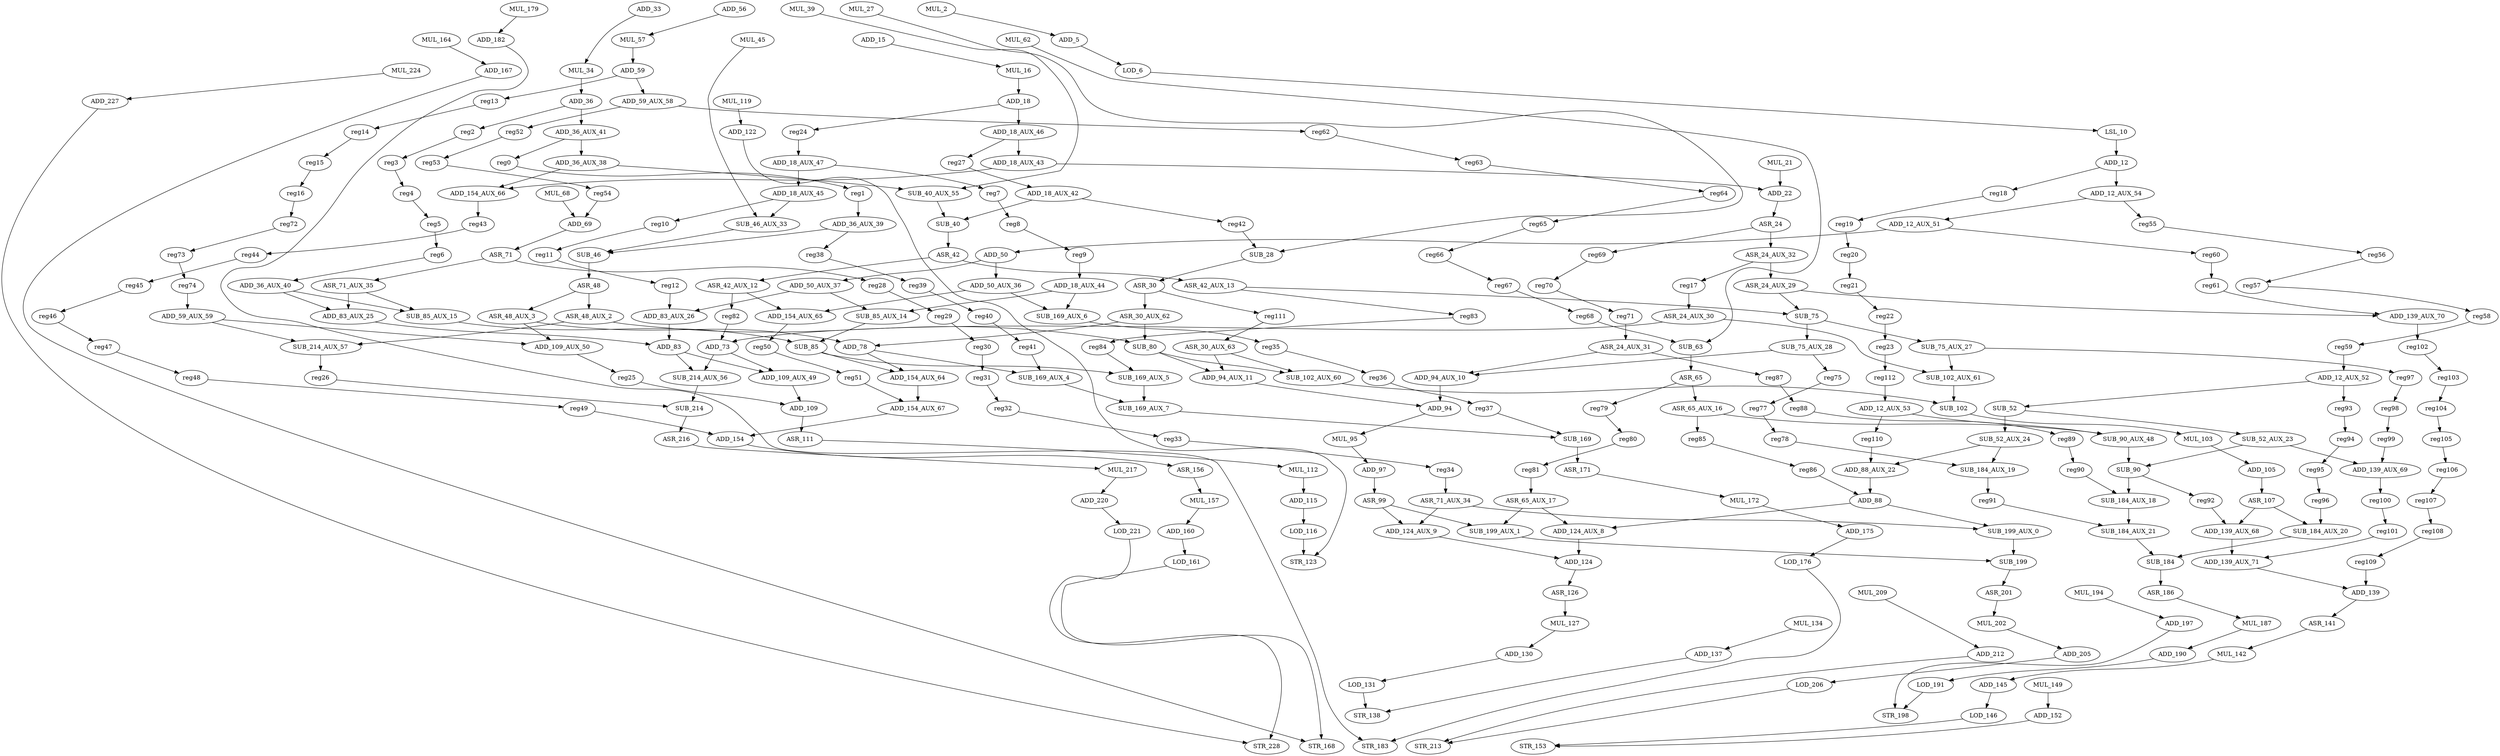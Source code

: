 digraph G {
    ADD_167;
    STR_168;
    SUB_169_AUX_7;
    SUB_169;
    ADD_36_AUX_40;
    SUB_85_AUX_15;
    ADD_83_AUX_25;
    SUB_40;
    ASR_42;
    LOD_116;
    STR_123;
    SUB_85;
    ADD_154_AUX_64;
    SUB_169_AUX_5;
    MUL_157;
    ADD_160;
    ASR_216;
    MUL_217;
    SUB_52;
    SUB_52_AUX_24;
    SUB_52_AUX_23;
    ADD_97;
    ASR_99;
    ASR_42_AUX_13;
    ASR_42_AUX_12;
    SUB_75_AUX_28;
    ADD_94_AUX_10;
    reg75;
    ADD_154_AUX_65;
    reg50;
    ADD_139_AUX_71;
    ADD_139;
    SUB_85_AUX_14;
    ASR_65_AUX_17;
    ADD_124_AUX_8;
    SUB_199_AUX_1;
    ADD_137;
    STR_138;
    SUB_184_AUX_20;
    SUB_184;
    ADD_105;
    ASR_107;
    LOD_221;
    STR_228;
    LOD_191;
    STR_198;
    ADD_220;
    ADD_190;
    ADD_78;
    SUB_169_AUX_4;
    ADD_22;
    ASR_24;
    MUL_2;
    ADD_5;
    LOD_206;
    STR_213;
    ADD_15;
    MUL_16;
    ADD_197;
    ASR_48;
    ASR_48_AUX_3;
    ASR_48_AUX_2;
    ADD_88;
    SUB_199_AUX_0;
    ADD_18_AUX_43;
    ADD_154_AUX_66;
    MUL_187;
    SUB_46_AUX_33;
    SUB_46;
    ADD_154_AUX_67;
    SUB_214_AUX_57;
    SUB_80;
    SUB_214_AUX_56;
    SUB_214;
    MUL_179;
    ADD_182;
    MUL_119;
    ADD_122;
    ADD_83;
    ADD_109_AUX_49;
    ADD_18_AUX_45;
    reg10;
    MUL_21;
    ADD_50_AUX_37;
    ADD_83_AUX_26;
    ASR_171;
    ADD_12_AUX_52;
    reg93;
    SUB_102;
    MUL_103;
    ASR_65_AUX_16;
    SUB_90_AUX_48;
    reg85;
    SUB_90;
    SUB_184_AUX_18;
    reg92;
    ADD_50_AUX_36;
    SUB_169_AUX_6;
    MUL_95;
    ADD_73;
    ADD_130;
    LOD_131;
    ASR_156;
    ADD_94_AUX_11;
    ADD_94;
    MUL_62;
    SUB_63;
    ASR_30_AUX_63;
    SUB_102_AUX_60;
    ADD_124_AUX_9;
    ADD_227;
    ADD_36_AUX_39;
    reg38;
    ADD_36_AUX_38;
    SUB_40_AUX_55;
    SUB_199;
    MUL_194;
    MUL_172;
    ADD_175;
    ADD_18;
    ASR_71;
    ASR_71_AUX_35;
    reg28;
    LOD_176;
    ADD_109_AUX_50;
    ADD_59_AUX_59;
    LOD_146;
    STR_153;
    ADD_109;
    SUB_75;
    SUB_75_AUX_27;
    ADD_59;
    reg13;
    ADD_59_AUX_58;
    MUL_164;
    ADD_36;
    reg2;
    ADD_36_AUX_41;
    ADD_18_AUX_42;
    reg42;
    MUL_149;
    ADD_152;
    ADD_145;
    SUB_28;
    ASR_30;
    ADD_56;
    MUL_57;
    ASR_24_AUX_32;
    reg69;
    LOD_161;
    ASR_186;
    ASR_111;
    MUL_112;
    SUB_184_AUX_21;
    ADD_12_AUX_53;
    reg110;
    ADD_154;
    ADD_124;
    ASR_126;
    STR_183;
    ASR_24_AUX_30;
    SUB_102_AUX_61;
    ADD_18_AUX_47;
    reg7;
    ADD_12_AUX_51;
    ADD_50;
    reg60;
    MUL_127;
    ADD_139_AUX_68;
    reg35;
    ASR_30_AUX_62;
    reg111;
    ASR_65;
    ADD_139_AUX_69;
    LOD_6;
    LSL_10;
    ADD_12;
    ADD_12_AUX_54;
    reg18;
    ASR_71_AUX_34;
    reg25;
    reg83;
    reg24;
    ADD_18_AUX_46;
    ADD_88_AUX_22;
    SUB_184_AUX_19;
    MUL_68;
    ADD_69;
    reg17;
    ASR_24_AUX_29;
    reg79;
    MUL_134;
    ADD_115;
    ASR_24_AUX_31;
    reg87;
    ADD_205;
    MUL_39;
    reg100;
    ASR_141;
    MUL_27;
    MUL_34;
    ADD_139_AUX_70;
    reg102;
    ASR_201;
    reg97;
    MUL_202;
    reg27;
    MUL_209;
    ADD_212;
    ADD_33;
    reg52;
    reg62;
    reg43;
    MUL_142;
    ADD_18_AUX_44;
    reg0;
    MUL_224;
    reg55;
    MUL_45;
    reg26;
    reg91;
    reg82;
    reg14;
    reg15;
    reg16;
    reg72;
    reg73;
    reg74;
    reg51;
    reg3;
    reg4;
    reg5;
    reg6;
    reg36;
    reg37;
    reg98;
    reg99;
    reg39;
    reg40;
    reg41;
    reg53;
    reg54;
    reg70;
    reg71;
    reg29;
    reg30;
    reg31;
    reg32;
    reg33;
    reg34;
    reg56;
    reg57;
    reg58;
    reg59;
    reg88;
    reg89;
    reg90;
    reg8;
    reg9;
    reg77;
    reg78;
    reg19;
    reg20;
    reg21;
    reg22;
    reg23;
    reg112;
    reg101;
    reg61;
    reg94;
    reg95;
    reg96;
    reg11;
    reg12;
    reg86;
    reg84;
    reg44;
    reg45;
    reg46;
    reg47;
    reg48;
    reg49;
    reg103;
    reg104;
    reg105;
    reg106;
    reg107;
    reg108;
    reg109;
    reg1;
    reg63;
    reg64;
    reg65;
    reg66;
    reg67;
    reg68;
    reg80;
    reg81;
    ADD_167 -> STR_168 [weight=0];
    SUB_169_AUX_7 -> SUB_169 [weight=0];
    SUB_169 -> ASR_171 [weight=1];
    ADD_36_AUX_40 -> SUB_85_AUX_15 [weight=0];
    ADD_36_AUX_40 -> ADD_83_AUX_25 [weight=0];
    SUB_85_AUX_15 -> SUB_85 [weight=16];
    ADD_83_AUX_25 -> ADD_83 [weight=0];
    SUB_40 -> ASR_42 [weight=5];
    ASR_42 -> ASR_42_AUX_13 [weight=15];
    ASR_42 -> ASR_42_AUX_12 [weight=7];
    LOD_116 -> STR_123 [weight=2];
    SUB_85 -> ADD_154_AUX_64 [weight=0];
    SUB_85 -> SUB_169_AUX_5 [weight=0];
    ADD_154_AUX_64 -> ADD_154_AUX_67 [weight=24];
    SUB_169_AUX_5 -> SUB_169_AUX_7 [weight=4];
    MUL_157 -> ADD_160 [weight=0];
    ADD_160 -> LOD_161 [weight=0];
    ASR_216 -> MUL_217 [weight=0];
    MUL_217 -> ADD_220 [weight=0];
    SUB_52 -> SUB_52_AUX_24 [weight=5];
    SUB_52 -> SUB_52_AUX_23 [weight=0];
    SUB_52_AUX_24 -> ADD_88_AUX_22 [weight=0];
    SUB_52_AUX_24 -> SUB_184_AUX_19 [weight=0];
    SUB_52_AUX_23 -> SUB_90 [weight=4];
    SUB_52_AUX_23 -> ADD_139_AUX_69 [weight=0];
    ADD_97 -> ASR_99 [weight=17];
    ASR_99 -> ADD_124_AUX_9 [weight=0];
    ASR_99 -> SUB_199_AUX_1 [weight=0];
    ASR_42_AUX_13 -> SUB_75 [weight=0];
    ASR_42_AUX_13 -> reg83 [weight=0];
    ASR_42_AUX_12 -> ADD_154_AUX_65 [weight=0];
    ASR_42_AUX_12 -> reg82 [weight=0];
    SUB_75_AUX_28 -> ADD_94_AUX_10 [weight=0];
    SUB_75_AUX_28 -> reg75 [weight=0];
    ADD_94_AUX_10 -> ADD_94 [weight=20];
    reg75 -> reg77 [weight=0];
    ADD_154_AUX_65 -> reg50 [weight=16];
    reg50 -> reg51 [weight=0];
    ADD_139_AUX_71 -> ADD_139 [weight=0];
    ADD_139 -> ASR_141 [weight=0];
    SUB_85_AUX_14 -> SUB_85 [weight=6];
    ASR_65_AUX_17 -> ADD_124_AUX_8 [weight=0];
    ASR_65_AUX_17 -> SUB_199_AUX_1 [weight=0];
    ADD_124_AUX_8 -> ADD_124 [weight=7];
    SUB_199_AUX_1 -> SUB_199 [weight=0];
    ADD_137 -> STR_138 [weight=0];
    SUB_184_AUX_20 -> SUB_184 [weight=2];
    SUB_184 -> ASR_186 [weight=2];
    ADD_105 -> ASR_107 [weight=13];
    ASR_107 -> ADD_139_AUX_68 [weight=0];
    ASR_107 -> SUB_184_AUX_20 [weight=0];
    LOD_221 -> STR_228 [weight=0];
    LOD_191 -> STR_198 [weight=0];
    ADD_220 -> LOD_221 [weight=0];
    ADD_190 -> LOD_191 [weight=0];
    ADD_78 -> SUB_169_AUX_4 [weight=0];
    ADD_78 -> ADD_154_AUX_64 [weight=0];
    SUB_169_AUX_4 -> SUB_169_AUX_7 [weight=2];
    ADD_22 -> ASR_24 [weight=0];
    ASR_24 -> ASR_24_AUX_32 [weight=1];
    ASR_24 -> reg69 [weight=0];
    MUL_2 -> ADD_5 [weight=0];
    ADD_5 -> LOD_6 [weight=0];
    LOD_206 -> STR_213 [weight=0];
    ADD_15 -> MUL_16 [weight=0];
    MUL_16 -> ADD_18 [weight=4];
    ADD_197 -> STR_198 [weight=0];
    ASR_48 -> ASR_48_AUX_3 [weight=1];
    ASR_48 -> ASR_48_AUX_2 [weight=1];
    ASR_48_AUX_3 -> ADD_109_AUX_50 [weight=0];
    ASR_48_AUX_3 -> ADD_78 [weight=10];
    ASR_48_AUX_2 -> SUB_214_AUX_57 [weight=0];
    ASR_48_AUX_2 -> SUB_80 [weight=0];
    ADD_88 -> ADD_124_AUX_8 [weight=0];
    ADD_88 -> SUB_199_AUX_0 [weight=0];
    SUB_199_AUX_0 -> SUB_199 [weight=4];
    ADD_18_AUX_43 -> ADD_154_AUX_66 [weight=0];
    ADD_18_AUX_43 -> ADD_22 [weight=0];
    ADD_154_AUX_66 -> reg43 [weight=4];
    MUL_187 -> ADD_190 [weight=0];
    SUB_46_AUX_33 -> SUB_46 [weight=0];
    SUB_46 -> ASR_48 [weight=7];
    ADD_154_AUX_67 -> ADD_154 [weight=0];
    SUB_214_AUX_57 -> reg26 [weight=4];
    SUB_80 -> SUB_102_AUX_60 [weight=0];
    SUB_80 -> ADD_94_AUX_11 [weight=0];
    SUB_214_AUX_56 -> SUB_214 [weight=0];
    SUB_214 -> ASR_216 [weight=0];
    MUL_179 -> ADD_182 [weight=0];
    ADD_182 -> STR_183 [weight=0];
    MUL_119 -> ADD_122 [weight=0];
    ADD_122 -> STR_123 [weight=0];
    ADD_83 -> SUB_214_AUX_56 [weight=0];
    ADD_83 -> ADD_109_AUX_49 [weight=0];
    ADD_109_AUX_49 -> ADD_109 [weight=0];
    ADD_18_AUX_45 -> SUB_46_AUX_33 [weight=0];
    ADD_18_AUX_45 -> reg10 [weight=0];
    reg10 -> reg11 [weight=0];
    MUL_21 -> ADD_22 [weight=5];
    ADD_50_AUX_37 -> ADD_83_AUX_26 [weight=0];
    ADD_50_AUX_37 -> SUB_85_AUX_14 [weight=0];
    ADD_83_AUX_26 -> ADD_83 [weight=10];
    ASR_171 -> MUL_172 [weight=0];
    ADD_12_AUX_52 -> SUB_52 [weight=0];
    ADD_12_AUX_52 -> reg93 [weight=1];
    reg93 -> reg94 [weight=0];
    SUB_102 -> MUL_103 [weight=0];
    MUL_103 -> ADD_105 [weight=0];
    ASR_65_AUX_16 -> SUB_90_AUX_48 [weight=0];
    ASR_65_AUX_16 -> reg85 [weight=7];
    SUB_90_AUX_48 -> SUB_90 [weight=5];
    reg85 -> reg86 [weight=0];
    SUB_90 -> SUB_184_AUX_18 [weight=1];
    SUB_90 -> reg92 [weight=0];
    SUB_184_AUX_18 -> SUB_184_AUX_21 [weight=9];
    reg92 -> ADD_139_AUX_68 [weight=0];
    ADD_50_AUX_36 -> SUB_169_AUX_6 [weight=0];
    ADD_50_AUX_36 -> ADD_154_AUX_65 [weight=0];
    SUB_169_AUX_6 -> reg35 [weight=5];
    MUL_95 -> ADD_97 [weight=0];
    ADD_73 -> ADD_109_AUX_49 [weight=6];
    ADD_73 -> SUB_214_AUX_56 [weight=8];
    ADD_130 -> LOD_131 [weight=0];
    LOD_131 -> STR_138 [weight=0];
    ASR_156 -> MUL_157 [weight=0];
    ADD_94_AUX_11 -> ADD_94 [weight=0];
    ADD_94 -> MUL_95 [weight=0];
    MUL_62 -> SUB_63 [weight=0];
    SUB_63 -> ASR_65 [weight=14];
    ASR_30_AUX_63 -> SUB_102_AUX_60 [weight=0];
    ASR_30_AUX_63 -> ADD_94_AUX_11 [weight=2];
    SUB_102_AUX_60 -> SUB_102 [weight=0];
    ADD_124_AUX_9 -> ADD_124 [weight=5];
    ADD_227 -> STR_228 [weight=0];
    ADD_36_AUX_39 -> reg38 [weight=0];
    ADD_36_AUX_39 -> SUB_46 [weight=0];
    reg38 -> reg39 [weight=0];
    ADD_36_AUX_38 -> SUB_40_AUX_55 [weight=0];
    ADD_36_AUX_38 -> ADD_154_AUX_66 [weight=0];
    SUB_40_AUX_55 -> SUB_40 [weight=0];
    SUB_199 -> ASR_201 [weight=0];
    MUL_194 -> ADD_197 [weight=0];
    MUL_172 -> ADD_175 [weight=0];
    ADD_175 -> LOD_176 [weight=0];
    ADD_18 -> reg24 [weight=1];
    ADD_18 -> ADD_18_AUX_46 [weight=3];
    ASR_71 -> ASR_71_AUX_35 [weight=0];
    ASR_71 -> reg28 [weight=1];
    ASR_71_AUX_35 -> ADD_83_AUX_25 [weight=2];
    ASR_71_AUX_35 -> SUB_85_AUX_15 [weight=0];
    reg28 -> reg29 [weight=0];
    LOD_176 -> STR_183 [weight=0];
    ADD_109_AUX_50 -> reg25 [weight=0];
    ADD_59_AUX_59 -> ADD_109_AUX_50 [weight=0];
    ADD_59_AUX_59 -> SUB_214_AUX_57 [weight=0];
    LOD_146 -> STR_153 [weight=0];
    ADD_109 -> ASR_111 [weight=0];
    SUB_75 -> SUB_75_AUX_28 [weight=4];
    SUB_75 -> SUB_75_AUX_27 [weight=3];
    SUB_75_AUX_27 -> reg97 [weight=0];
    SUB_75_AUX_27 -> SUB_102_AUX_61 [weight=0];
    ADD_59 -> reg13 [weight=0];
    ADD_59 -> ADD_59_AUX_58 [weight=0];
    reg13 -> reg14 [weight=0];
    ADD_59_AUX_58 -> reg52 [weight=0];
    ADD_59_AUX_58 -> reg62 [weight=0];
    MUL_164 -> ADD_167 [weight=0];
    ADD_36 -> reg2 [weight=0];
    ADD_36 -> ADD_36_AUX_41 [weight=1];
    reg2 -> reg3 [weight=0];
    ADD_36_AUX_41 -> ADD_36_AUX_38 [weight=3];
    ADD_36_AUX_41 -> reg0 [weight=0];
    ADD_18_AUX_42 -> reg42 [weight=0];
    ADD_18_AUX_42 -> SUB_40 [weight=0];
    reg42 -> SUB_28 [weight=0];
    MUL_149 -> ADD_152 [weight=1];
    ADD_152 -> STR_153 [weight=0];
    ADD_145 -> LOD_146 [weight=0];
    SUB_28 -> ASR_30 [weight=0];
    ASR_30 -> ASR_30_AUX_62 [weight=8];
    ASR_30 -> reg111 [weight=0];
    ADD_56 -> MUL_57 [weight=0];
    MUL_57 -> ADD_59 [weight=2];
    ASR_24_AUX_32 -> reg17 [weight=0];
    ASR_24_AUX_32 -> ASR_24_AUX_29 [weight=5];
    reg69 -> reg70 [weight=0];
    LOD_161 -> STR_168 [weight=0];
    ASR_186 -> MUL_187 [weight=0];
    ASR_111 -> MUL_112 [weight=0];
    MUL_112 -> ADD_115 [weight=2];
    SUB_184_AUX_21 -> SUB_184 [weight=0];
    ADD_12_AUX_53 -> SUB_90_AUX_48 [weight=0];
    ADD_12_AUX_53 -> reg110 [weight=0];
    reg110 -> ADD_88_AUX_22 [weight=0];
    ADD_154 -> ASR_156 [weight=0];
    ADD_124 -> ASR_126 [weight=0];
    ASR_126 -> MUL_127 [weight=4];
    ASR_24_AUX_30 -> SUB_102_AUX_61 [weight=0];
    ASR_24_AUX_30 -> ADD_73 [weight=0];
    SUB_102_AUX_61 -> SUB_102 [weight=9];
    ADD_18_AUX_47 -> ADD_18_AUX_45 [weight=14];
    ADD_18_AUX_47 -> reg7 [weight=0];
    reg7 -> reg8 [weight=0];
    ADD_12_AUX_51 -> ADD_50 [weight=0];
    ADD_12_AUX_51 -> reg60 [weight=0];
    ADD_50 -> ADD_50_AUX_37 [weight=8];
    ADD_50 -> ADD_50_AUX_36 [weight=4];
    reg60 -> reg61 [weight=2];
    MUL_127 -> ADD_130 [weight=0];
    ADD_139_AUX_68 -> ADD_139_AUX_71 [weight=5];
    reg35 -> reg36 [weight=0];
    ASR_30_AUX_62 -> ADD_78 [weight=2];
    ASR_30_AUX_62 -> SUB_80 [weight=8];
    reg111 -> ASR_30_AUX_63 [weight=0];
    ASR_65 -> ASR_65_AUX_16 [weight=0];
    ASR_65 -> reg79 [weight=0];
    ADD_139_AUX_69 -> reg100 [weight=11];
    LOD_6 -> LSL_10 [weight=0];
    LSL_10 -> ADD_12 [weight=2];
    ADD_12 -> ADD_12_AUX_54 [weight=2];
    ADD_12 -> reg18 [weight=0];
    ADD_12_AUX_54 -> reg55 [weight=0];
    ADD_12_AUX_54 -> ADD_12_AUX_51 [weight=0];
    reg18 -> reg19 [weight=0];
    ASR_71_AUX_34 -> ADD_124_AUX_9 [weight=0];
    ASR_71_AUX_34 -> SUB_199_AUX_0 [weight=0];
    reg25 -> ADD_109 [weight=0];
    reg83 -> reg84 [weight=0];
    reg24 -> ADD_18_AUX_47 [weight=3];
    ADD_18_AUX_46 -> ADD_18_AUX_43 [weight=5];
    ADD_18_AUX_46 -> reg27 [weight=2];
    ADD_88_AUX_22 -> ADD_88 [weight=7];
    SUB_184_AUX_19 -> reg91 [weight=7];
    MUL_68 -> ADD_69 [weight=1];
    ADD_69 -> ASR_71 [weight=0];
    reg17 -> ASR_24_AUX_30 [weight=3];
    ASR_24_AUX_29 -> SUB_75 [weight=0];
    ASR_24_AUX_29 -> ADD_139_AUX_70 [weight=0];
    reg79 -> reg80 [weight=0];
    MUL_134 -> ADD_137 [weight=0];
    ADD_115 -> LOD_116 [weight=2];
    ASR_24_AUX_31 -> reg87 [weight=0];
    ASR_24_AUX_31 -> ADD_94_AUX_10 [weight=0];
    reg87 -> reg88 [weight=0];
    ADD_205 -> LOD_206 [weight=0];
    MUL_39 -> SUB_40_AUX_55 [weight=0];
    reg100 -> reg101 [weight=0];
    ASR_141 -> MUL_142 [weight=0];
    MUL_27 -> SUB_28 [weight=0];
    MUL_34 -> ADD_36 [weight=1];
    ADD_139_AUX_70 -> reg102 [weight=5];
    reg102 -> reg103 [weight=0];
    ASR_201 -> MUL_202 [weight=0];
    reg97 -> reg98 [weight=0];
    MUL_202 -> ADD_205 [weight=0];
    reg27 -> ADD_18_AUX_42 [weight=1];
    MUL_209 -> ADD_212 [weight=0];
    ADD_212 -> STR_213 [weight=0];
    ADD_33 -> MUL_34 [weight=0];
    reg52 -> reg53 [weight=0];
    reg62 -> reg63 [weight=0];
    reg43 -> reg44 [weight=0];
    MUL_142 -> ADD_145 [weight=0];
    ADD_18_AUX_44 -> SUB_85_AUX_14 [weight=0];
    ADD_18_AUX_44 -> SUB_169_AUX_6 [weight=0];
    reg0 -> reg1 [weight=0];
    MUL_224 -> ADD_227 [weight=0];
    reg55 -> reg56 [weight=0];
    MUL_45 -> SUB_46_AUX_33 [weight=0];
    reg26 -> SUB_214 [weight=0];
    reg91 -> SUB_184_AUX_21 [weight=0];
    reg82 -> ADD_73 [weight=0];
    reg14 -> reg15 [weight=0];
    reg15 -> reg16 [weight=0];
    reg16 -> reg72 [weight=0];
    reg72 -> reg73 [weight=0];
    reg73 -> reg74 [weight=0];
    reg74 -> ADD_59_AUX_59 [weight=7];
    reg51 -> ADD_154_AUX_67 [weight=0];
    reg3 -> reg4 [weight=0];
    reg4 -> reg5 [weight=0];
    reg5 -> reg6 [weight=0];
    reg6 -> ADD_36_AUX_40 [weight=0];
    reg36 -> reg37 [weight=1];
    reg37 -> SUB_169 [weight=0];
    reg98 -> reg99 [weight=0];
    reg99 -> ADD_139_AUX_69 [weight=0];
    reg39 -> reg40 [weight=0];
    reg40 -> reg41 [weight=0];
    reg41 -> SUB_169_AUX_4 [weight=0];
    reg53 -> reg54 [weight=0];
    reg54 -> ADD_69 [weight=1];
    reg70 -> reg71 [weight=0];
    reg71 -> ASR_24_AUX_31 [weight=8];
    reg29 -> reg30 [weight=0];
    reg30 -> reg31 [weight=1];
    reg31 -> reg32 [weight=0];
    reg32 -> reg33 [weight=0];
    reg33 -> reg34 [weight=0];
    reg34 -> ASR_71_AUX_34 [weight=11];
    reg56 -> reg57 [weight=0];
    reg57 -> reg58 [weight=0];
    reg58 -> reg59 [weight=0];
    reg59 -> ADD_12_AUX_52 [weight=7];
    reg88 -> reg89 [weight=0];
    reg89 -> reg90 [weight=0];
    reg90 -> SUB_184_AUX_18 [weight=0];
    reg8 -> reg9 [weight=0];
    reg9 -> ADD_18_AUX_44 [weight=12];
    reg77 -> reg78 [weight=0];
    reg78 -> SUB_184_AUX_19 [weight=0];
    reg19 -> reg20 [weight=0];
    reg20 -> reg21 [weight=1];
    reg21 -> reg22 [weight=0];
    reg22 -> reg23 [weight=1];
    reg23 -> reg112 [weight=2];
    reg112 -> ADD_12_AUX_53 [weight=8];
    reg101 -> ADD_139_AUX_71 [weight=0];
    reg61 -> ADD_139_AUX_70 [weight=0];
    reg94 -> reg95 [weight=0];
    reg95 -> reg96 [weight=0];
    reg96 -> SUB_184_AUX_20 [weight=1];
    reg11 -> reg12 [weight=0];
    reg12 -> ADD_83_AUX_26 [weight=0];
    reg86 -> ADD_88 [weight=4];
    reg84 -> SUB_169_AUX_5 [weight=0];
    reg44 -> reg45 [weight=0];
    reg45 -> reg46 [weight=0];
    reg46 -> reg47 [weight=0];
    reg47 -> reg48 [weight=0];
    reg48 -> reg49 [weight=0];
    reg49 -> ADD_154 [weight=0];
    reg103 -> reg104 [weight=0];
    reg104 -> reg105 [weight=0];
    reg105 -> reg106 [weight=0];
    reg106 -> reg107 [weight=0];
    reg107 -> reg108 [weight=0];
    reg108 -> reg109 [weight=0];
    reg109 -> ADD_139 [weight=5];
    reg1 -> ADD_36_AUX_39 [weight=19];
    reg63 -> reg64 [weight=0];
    reg64 -> reg65 [weight=0];
    reg65 -> reg66 [weight=0];
    reg66 -> reg67 [weight=0];
    reg67 -> reg68 [weight=0];
    reg68 -> SUB_63 [weight=1];
    reg80 -> reg81 [weight=0];
    reg81 -> ASR_65_AUX_17 [weight=1];
}
